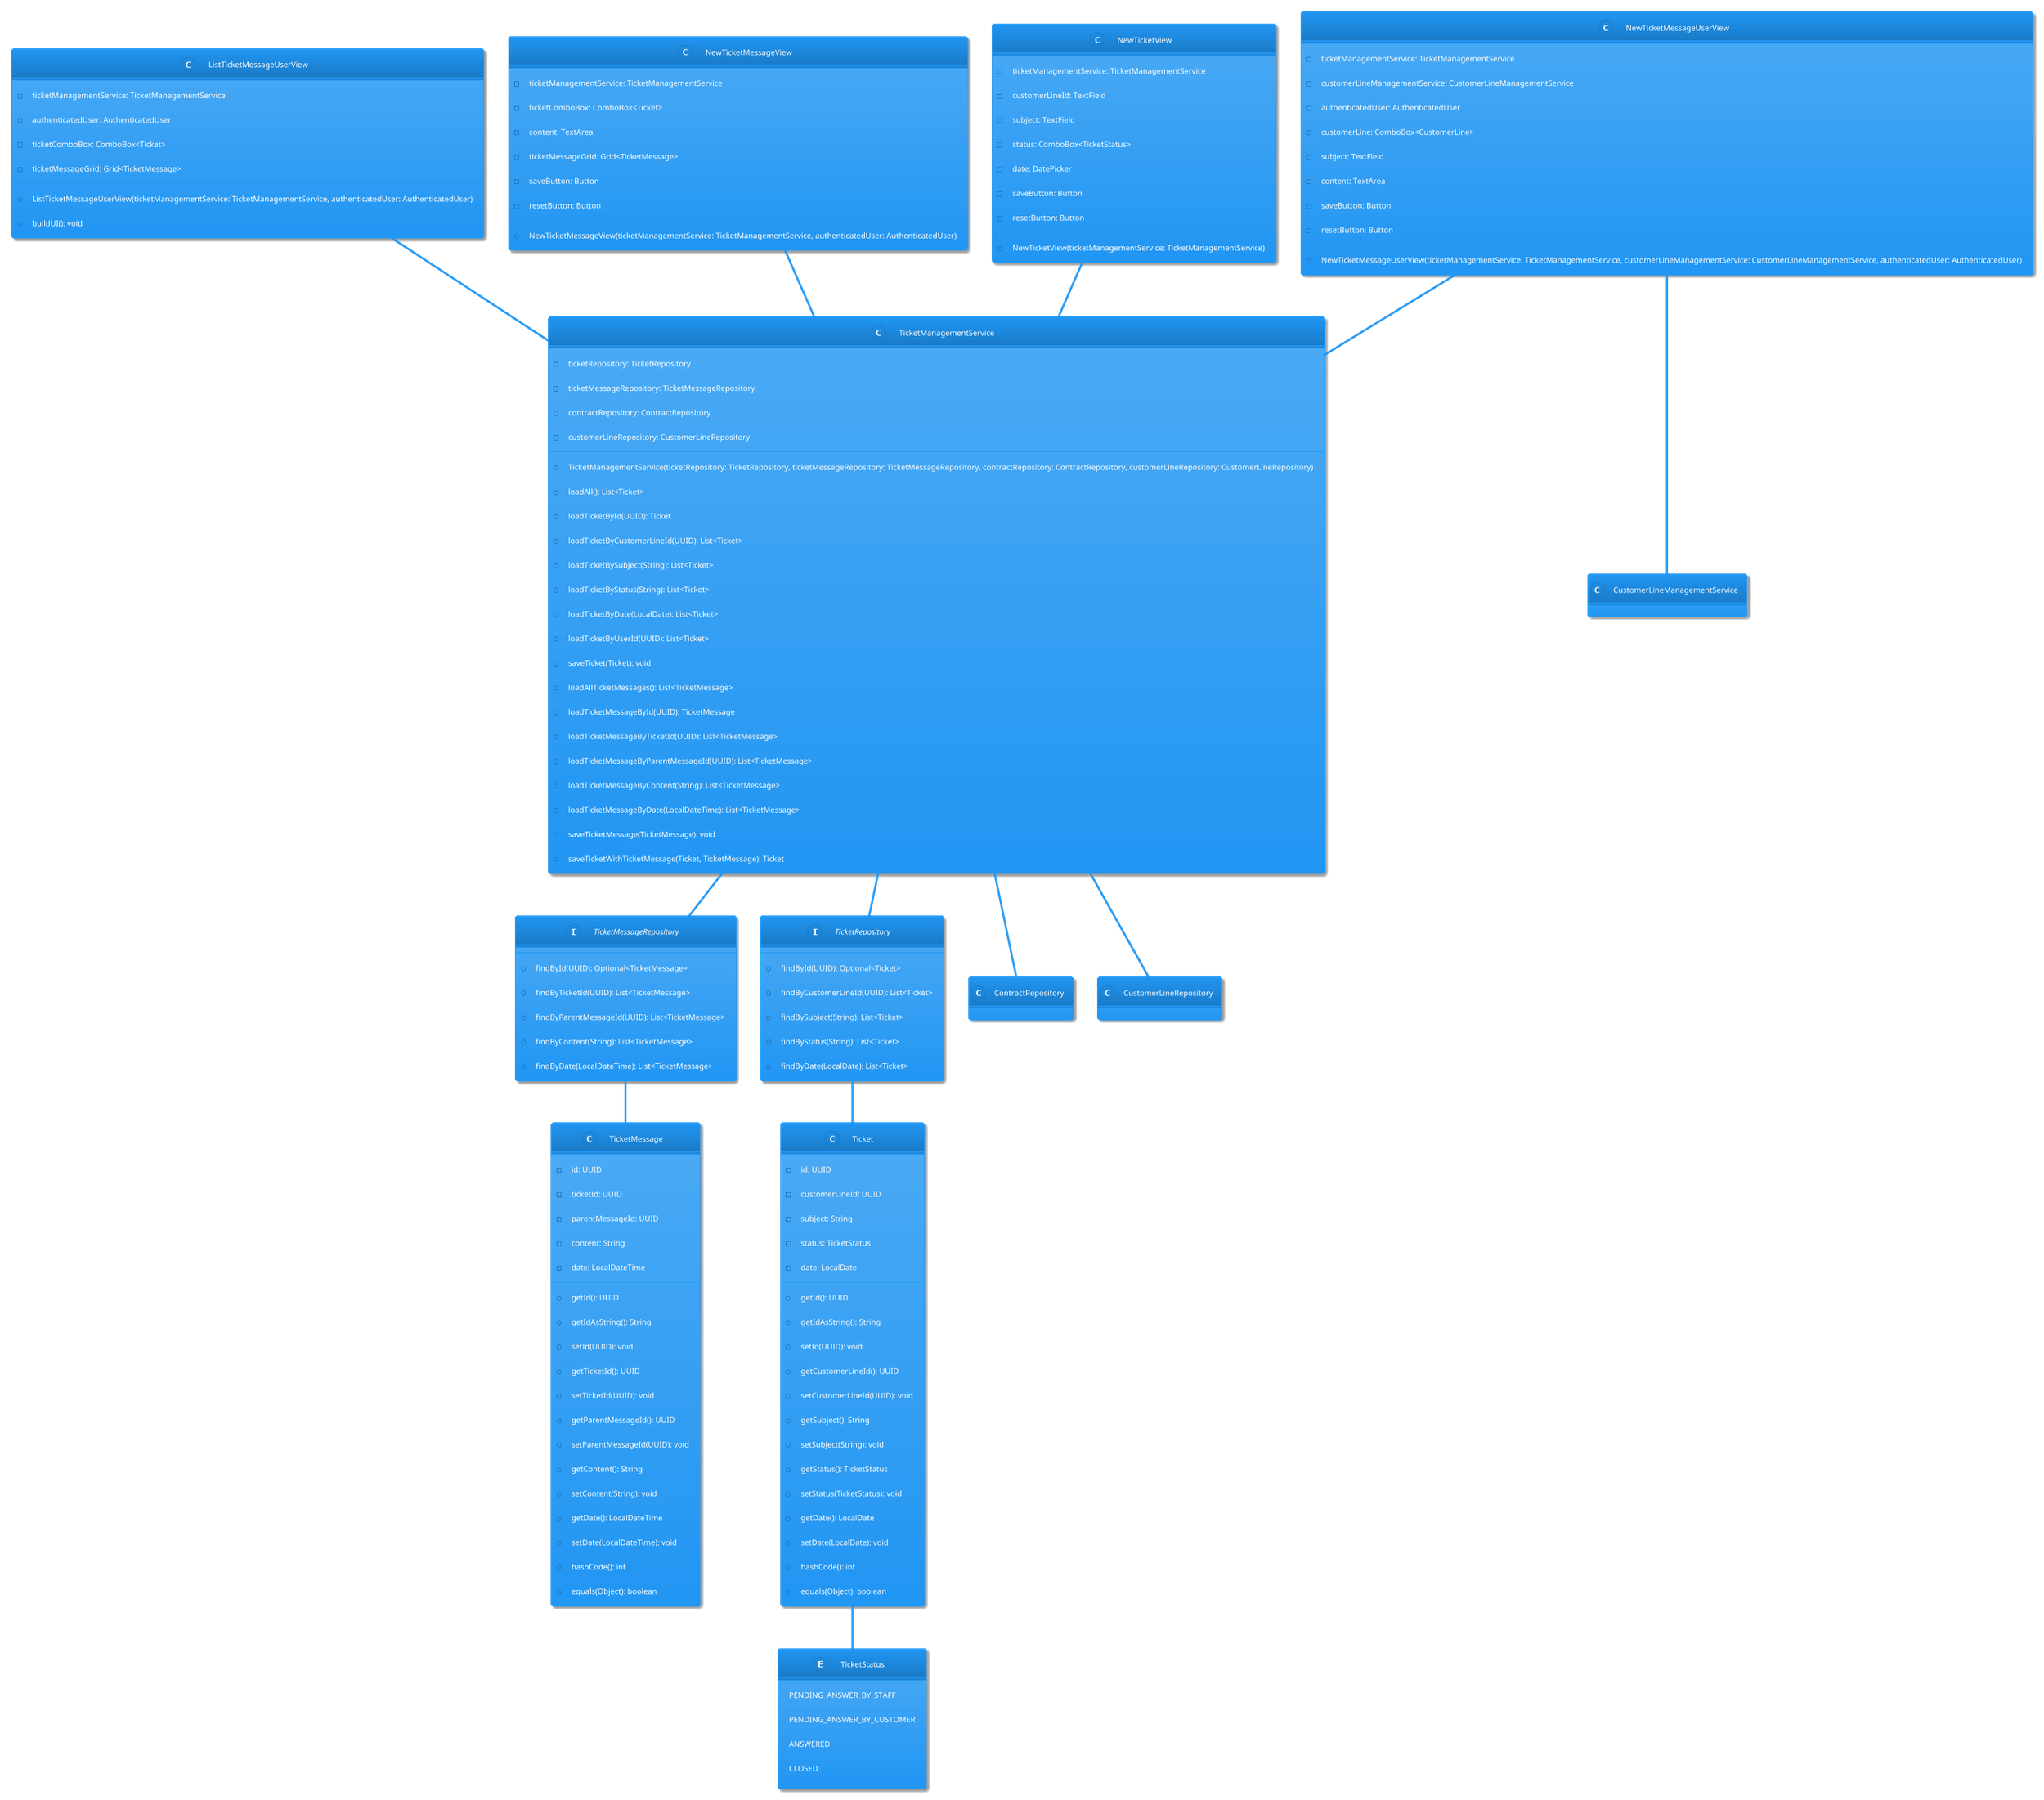 @startuml

!theme materia

enum TicketStatus {
  PENDING_ANSWER_BY_STAFF
  PENDING_ANSWER_BY_CUSTOMER
  ANSWERED
  CLOSED
}

class Ticket {
  -id: UUID
  -customerLineId: UUID
  -subject: String
  -status: TicketStatus
  -date: LocalDate

  +getId(): UUID
  +getIdAsString(): String
  +setId(UUID): void
  +getCustomerLineId(): UUID
  +setCustomerLineId(UUID): void
  +getSubject(): String
  +setSubject(String): void
  +getStatus(): TicketStatus
  +setStatus(TicketStatus): void
  +getDate(): LocalDate
  +setDate(LocalDate): void
  +hashCode(): int
  +equals(Object): boolean
}

class TicketMessage {
  -id: UUID
  -ticketId: UUID
  -parentMessageId: UUID
  -content: String
  -date: LocalDateTime

  +getId(): UUID
  +getIdAsString(): String
  +setId(UUID): void
  +getTicketId(): UUID
  +setTicketId(UUID): void
  +getParentMessageId(): UUID
  +setParentMessageId(UUID): void
  +getContent(): String
  +setContent(String): void
  +getDate(): LocalDateTime
  +setDate(LocalDateTime): void
  +hashCode(): int
  +equals(Object): boolean
}

interface TicketMessageRepository {
  +findById(UUID): Optional<TicketMessage>
  +findByTicketId(UUID): List<TicketMessage>
  +findByParentMessageId(UUID): List<TicketMessage>
  +findByContent(String): List<TicketMessage>
  +findByDate(LocalDateTime): List<TicketMessage>
}

interface TicketRepository {
  +findById(UUID): Optional<Ticket>
  +findByCustomerLineId(UUID): List<Ticket>
  +findBySubject(String): List<Ticket>
  +findByStatus(String): List<Ticket>
  +findByDate(LocalDate): List<Ticket>
}

class TicketManagementService {
  - ticketRepository: TicketRepository
  - ticketMessageRepository: TicketMessageRepository
  - contractRepository: ContractRepository
  - customerLineRepository: CustomerLineRepository

  + TicketManagementService(ticketRepository: TicketRepository, ticketMessageRepository: TicketMessageRepository, contractRepository: ContractRepository, customerLineRepository: CustomerLineRepository)
  + loadAll(): List<Ticket>
  + loadTicketById(UUID): Ticket
  + loadTicketByCustomerLineId(UUID): List<Ticket>
  + loadTicketBySubject(String): List<Ticket>
  + loadTicketByStatus(String): List<Ticket>
  + loadTicketByDate(LocalDate): List<Ticket>
  + loadTicketByUserId(UUID): List<Ticket>
  + saveTicket(Ticket): void
  + loadAllTicketMessages(): List<TicketMessage>
  + loadTicketMessageById(UUID): TicketMessage
  + loadTicketMessageByTicketId(UUID): List<TicketMessage>
  + loadTicketMessageByParentMessageId(UUID): List<TicketMessage>
  + loadTicketMessageByContent(String): List<TicketMessage>
  + loadTicketMessageByDate(LocalDateTime): List<TicketMessage>
  + saveTicketMessage(TicketMessage): void
  + saveTicketWithTicketMessage(Ticket, TicketMessage): Ticket
}

class ListTicketMessageUserView {
  - ticketManagementService: TicketManagementService
  - authenticatedUser: AuthenticatedUser
  - ticketComboBox: ComboBox<Ticket>
  - ticketMessageGrid: Grid<TicketMessage>

  + ListTicketMessageUserView(ticketManagementService: TicketManagementService, authenticatedUser: AuthenticatedUser)
  + buildUI(): void
}


class NewTicketMessageUserView {
  - ticketManagementService: TicketManagementService
  - customerLineManagementService: CustomerLineManagementService
  - authenticatedUser: AuthenticatedUser
  - customerLine: ComboBox<CustomerLine>
  - subject: TextField
  - content: TextArea
  - saveButton: Button
  - resetButton: Button

  + NewTicketMessageUserView(ticketManagementService: TicketManagementService, customerLineManagementService: CustomerLineManagementService, authenticatedUser: AuthenticatedUser)
}

class NewTicketMessageView {
  - ticketManagementService: TicketManagementService
  - ticketComboBox: ComboBox<Ticket>
  - content: TextArea
  - ticketMessageGrid: Grid<TicketMessage>
  - saveButton: Button
  - resetButton: Button

  + NewTicketMessageView(ticketManagementService: TicketManagementService, authenticatedUser: AuthenticatedUser)
}

class NewTicketView {
  - ticketManagementService: TicketManagementService
  - customerLineId: TextField
  - subject: TextField
  - status: ComboBox<TicketStatus>
  - date: DatePicker
  - saveButton: Button
  - resetButton: Button

  + NewTicketView(ticketManagementService: TicketManagementService)
}



Ticket -- TicketStatus
TicketRepository -- Ticket
TicketMessageRepository -- TicketMessage
TicketManagementService -- TicketRepository
TicketManagementService -- TicketMessageRepository
TicketManagementService -- ContractRepository
TicketManagementService -- CustomerLineRepository
NewTicketMessageUserView -- TicketManagementService
NewTicketMessageUserView -- CustomerLineManagementService
ListTicketMessageUserView -- TicketManagementService
NewTicketMessageView -- TicketManagementService
NewTicketView -- TicketManagementService


@enduml
